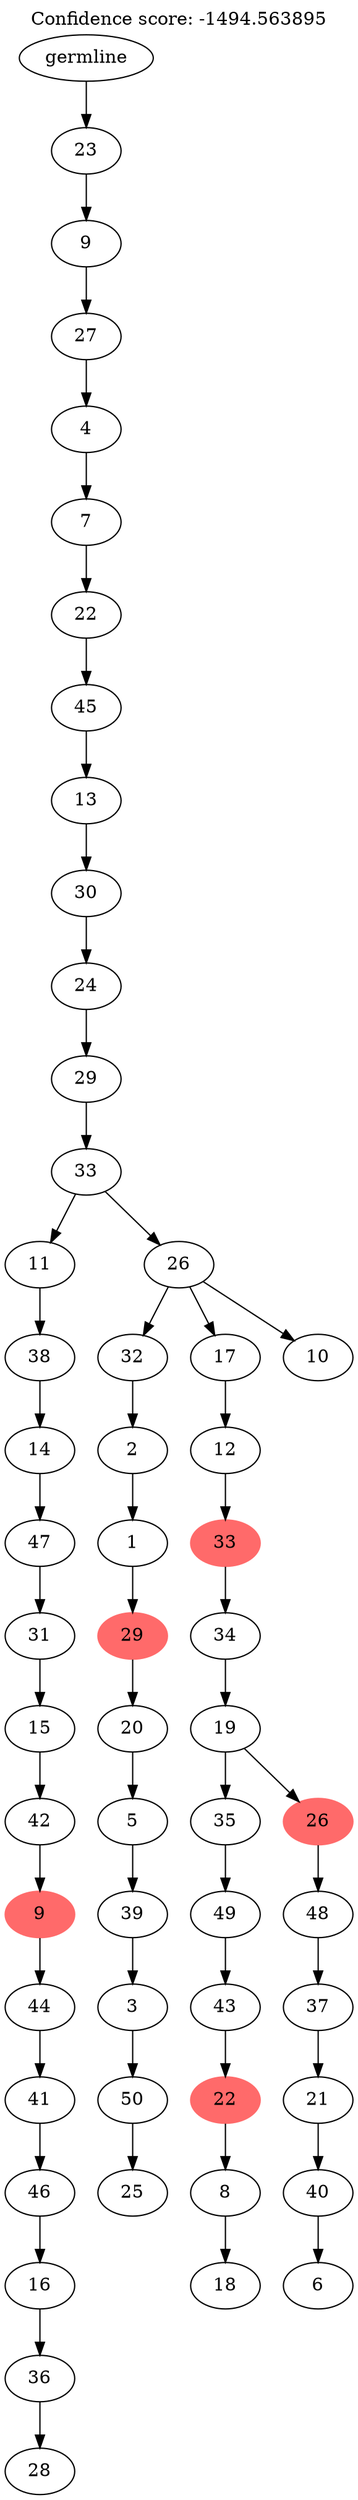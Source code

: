 digraph g {
	"54" -> "55";
	"55" [label="28"];
	"53" -> "54";
	"54" [label="36"];
	"52" -> "53";
	"53" [label="16"];
	"51" -> "52";
	"52" [label="46"];
	"50" -> "51";
	"51" [label="41"];
	"49" -> "50";
	"50" [label="44"];
	"48" -> "49";
	"49" [color=indianred1, style=filled, label="9"];
	"47" -> "48";
	"48" [label="42"];
	"46" -> "47";
	"47" [label="15"];
	"45" -> "46";
	"46" [label="31"];
	"44" -> "45";
	"45" [label="47"];
	"43" -> "44";
	"44" [label="14"];
	"42" -> "43";
	"43" [label="38"];
	"40" -> "41";
	"41" [label="25"];
	"39" -> "40";
	"40" [label="50"];
	"38" -> "39";
	"39" [label="3"];
	"37" -> "38";
	"38" [label="39"];
	"36" -> "37";
	"37" [label="5"];
	"35" -> "36";
	"36" [label="20"];
	"34" -> "35";
	"35" [color=indianred1, style=filled, label="29"];
	"33" -> "34";
	"34" [label="1"];
	"32" -> "33";
	"33" [label="2"];
	"29" -> "30";
	"30" [label="18"];
	"28" -> "29";
	"29" [label="8"];
	"27" -> "28";
	"28" [color=indianred1, style=filled, label="22"];
	"26" -> "27";
	"27" [label="43"];
	"25" -> "26";
	"26" [label="49"];
	"23" -> "24";
	"24" [label="6"];
	"22" -> "23";
	"23" [label="40"];
	"21" -> "22";
	"22" [label="21"];
	"20" -> "21";
	"21" [label="37"];
	"19" -> "20";
	"20" [label="48"];
	"18" -> "19";
	"19" [color=indianred1, style=filled, label="26"];
	"18" -> "25";
	"25" [label="35"];
	"17" -> "18";
	"18" [label="19"];
	"16" -> "17";
	"17" [label="34"];
	"15" -> "16";
	"16" [color=indianred1, style=filled, label="33"];
	"14" -> "15";
	"15" [label="12"];
	"13" -> "14";
	"14" [label="17"];
	"13" -> "31";
	"31" [label="10"];
	"13" -> "32";
	"32" [label="32"];
	"12" -> "13";
	"13" [label="26"];
	"12" -> "42";
	"42" [label="11"];
	"11" -> "12";
	"12" [label="33"];
	"10" -> "11";
	"11" [label="29"];
	"9" -> "10";
	"10" [label="24"];
	"8" -> "9";
	"9" [label="30"];
	"7" -> "8";
	"8" [label="13"];
	"6" -> "7";
	"7" [label="45"];
	"5" -> "6";
	"6" [label="22"];
	"4" -> "5";
	"5" [label="7"];
	"3" -> "4";
	"4" [label="4"];
	"2" -> "3";
	"3" [label="27"];
	"1" -> "2";
	"2" [label="9"];
	"0" -> "1";
	"1" [label="23"];
	"0" [label="germline"];
	labelloc="t";
	label="Confidence score: -1494.563895";
}
